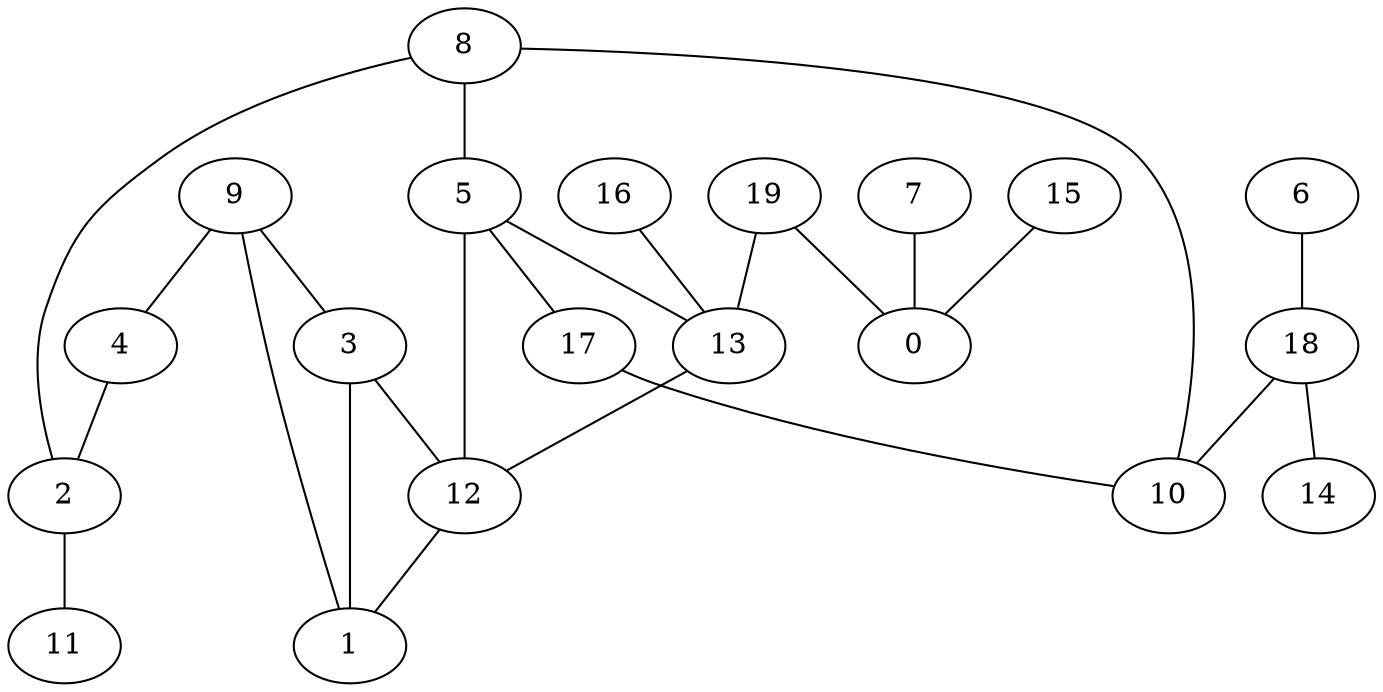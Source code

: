digraph GG_graph {

subgraph G_graph {
edge [color = black]
"4" -> "2" [dir = none]
"15" -> "0" [dir = none]
"5" -> "12" [dir = none]
"5" -> "13" [dir = none]
"16" -> "13" [dir = none]
"3" -> "12" [dir = none]
"8" -> "10" [dir = none]
"8" -> "2" [dir = none]
"8" -> "5" [dir = none]
"2" -> "11" [dir = none]
"6" -> "18" [dir = none]
"19" -> "0" [dir = none]
"19" -> "13" [dir = none]
"9" -> "3" [dir = none]
"12" -> "1" [dir = none]
"18" -> "14" [dir = none]
"18" -> "10" [dir = none]
"7" -> "0" [dir = none]
"17" -> "10" [dir = none]
"9" -> "1" [dir = none]
"13" -> "12" [dir = none]
"3" -> "1" [dir = none]
"9" -> "4" [dir = none]
"5" -> "17" [dir = none]
}

}
